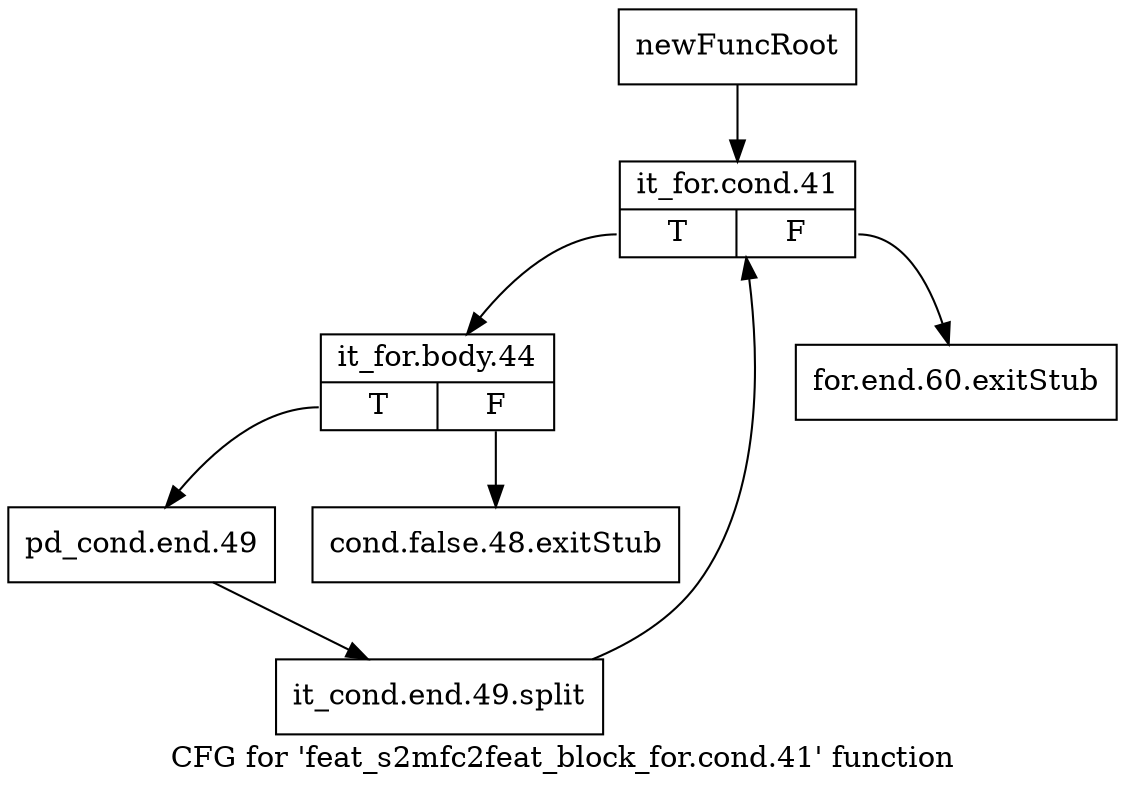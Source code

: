digraph "CFG for 'feat_s2mfc2feat_block_for.cond.41' function" {
	label="CFG for 'feat_s2mfc2feat_block_for.cond.41' function";

	Node0x11d9e70 [shape=record,label="{newFuncRoot}"];
	Node0x11d9e70 -> Node0x11d9f60;
	Node0x11d9ec0 [shape=record,label="{for.end.60.exitStub}"];
	Node0x11d9f10 [shape=record,label="{cond.false.48.exitStub}"];
	Node0x11d9f60 [shape=record,label="{it_for.cond.41|{<s0>T|<s1>F}}"];
	Node0x11d9f60:s0 -> Node0x11d9fb0;
	Node0x11d9f60:s1 -> Node0x11d9ec0;
	Node0x11d9fb0 [shape=record,label="{it_for.body.44|{<s0>T|<s1>F}}"];
	Node0x11d9fb0:s0 -> Node0x11da000;
	Node0x11d9fb0:s1 -> Node0x11d9f10;
	Node0x11da000 [shape=record,label="{pd_cond.end.49}"];
	Node0x11da000 -> Node0x15a6320;
	Node0x15a6320 [shape=record,label="{it_cond.end.49.split}"];
	Node0x15a6320 -> Node0x11d9f60;
}
